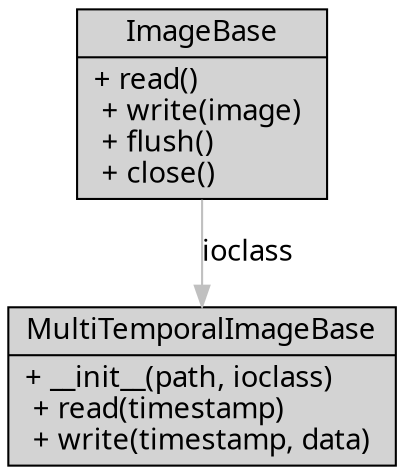 digraph G {
                resolution=100
                rankdir=UD
                bgcolor=Transparent
              
                node [style="filled",fontname="Hack" ,shape=record] //All nodes will this shape and colour
                edge [color=Gray, fontname="Hack"] //All the lines look like this
              
                ImageBase [
                label = "{ImageBase| + read() \l + write(image) \l + flush()\l + close()\l}"
                ]

                MultiTemporalImageBase [
                label = "{MultiTemporalImageBase| + __init__(path, ioclass)  \l + read(timestamp) \l + write(timestamp, data) \l}"
                ]

                {ImageBase}->MultiTemporalImageBase [label="ioclass \l"]

}
